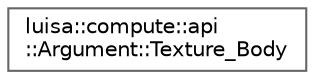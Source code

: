 digraph "类继承关系图"
{
 // LATEX_PDF_SIZE
  bgcolor="transparent";
  edge [fontname=Helvetica,fontsize=10,labelfontname=Helvetica,labelfontsize=10];
  node [fontname=Helvetica,fontsize=10,shape=box,height=0.2,width=0.4];
  rankdir="LR";
  Node0 [id="Node000000",label="luisa::compute::api\l::Argument::Texture_Body",height=0.2,width=0.4,color="grey40", fillcolor="white", style="filled",URL="$structluisa_1_1compute_1_1api_1_1_argument_1_1_texture___body.html",tooltip=" "];
}
